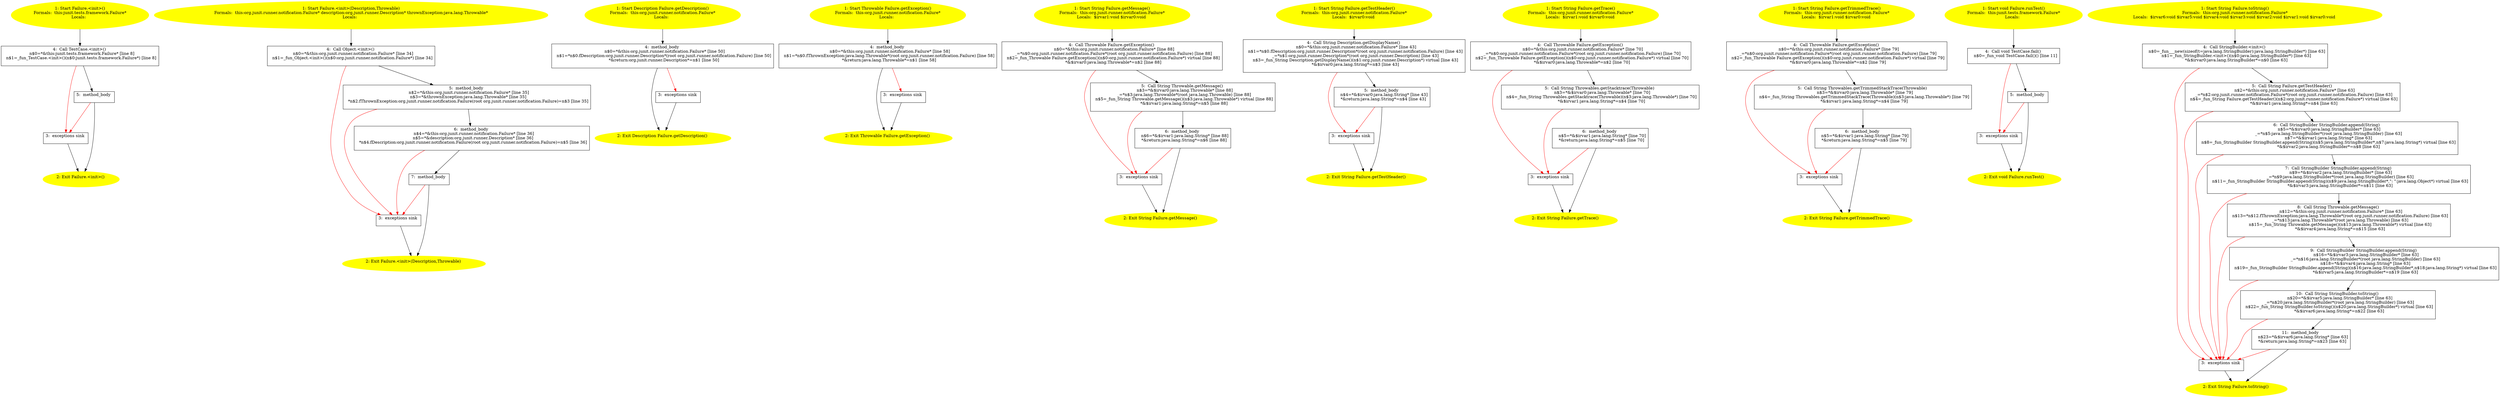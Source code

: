 /* @generated */
digraph cfg {
"junit.tests.framework.Failure.<init>().063569fd21e1d93a7128416f79867172_1" [label="1: Start Failure.<init>()\nFormals:  this:junit.tests.framework.Failure*\nLocals:  \n  " color=yellow style=filled]
	

	 "junit.tests.framework.Failure.<init>().063569fd21e1d93a7128416f79867172_1" -> "junit.tests.framework.Failure.<init>().063569fd21e1d93a7128416f79867172_4" ;
"junit.tests.framework.Failure.<init>().063569fd21e1d93a7128416f79867172_2" [label="2: Exit Failure.<init>() \n  " color=yellow style=filled]
	

"junit.tests.framework.Failure.<init>().063569fd21e1d93a7128416f79867172_3" [label="3:  exceptions sink \n  " shape="box"]
	

	 "junit.tests.framework.Failure.<init>().063569fd21e1d93a7128416f79867172_3" -> "junit.tests.framework.Failure.<init>().063569fd21e1d93a7128416f79867172_2" ;
"junit.tests.framework.Failure.<init>().063569fd21e1d93a7128416f79867172_4" [label="4:  Call TestCase.<init>() \n   n$0=*&this:junit.tests.framework.Failure* [line 8]\n  n$1=_fun_TestCase.<init>()(n$0:junit.tests.framework.Failure*) [line 8]\n " shape="box"]
	

	 "junit.tests.framework.Failure.<init>().063569fd21e1d93a7128416f79867172_4" -> "junit.tests.framework.Failure.<init>().063569fd21e1d93a7128416f79867172_5" ;
	 "junit.tests.framework.Failure.<init>().063569fd21e1d93a7128416f79867172_4" -> "junit.tests.framework.Failure.<init>().063569fd21e1d93a7128416f79867172_3" [color="red" ];
"junit.tests.framework.Failure.<init>().063569fd21e1d93a7128416f79867172_5" [label="5:  method_body \n  " shape="box"]
	

	 "junit.tests.framework.Failure.<init>().063569fd21e1d93a7128416f79867172_5" -> "junit.tests.framework.Failure.<init>().063569fd21e1d93a7128416f79867172_2" ;
	 "junit.tests.framework.Failure.<init>().063569fd21e1d93a7128416f79867172_5" -> "junit.tests.framework.Failure.<init>().063569fd21e1d93a7128416f79867172_3" [color="red" ];
"org.junit.runner.notification.Failure.<init>(org.junit.runner.Description,java.lang.Throwable).47a035ae2dd668e034be124e8cf17ed4_1" [label="1: Start Failure.<init>(Description,Throwable)\nFormals:  this:org.junit.runner.notification.Failure* description:org.junit.runner.Description* thrownException:java.lang.Throwable*\nLocals:  \n  " color=yellow style=filled]
	

	 "org.junit.runner.notification.Failure.<init>(org.junit.runner.Description,java.lang.Throwable).47a035ae2dd668e034be124e8cf17ed4_1" -> "org.junit.runner.notification.Failure.<init>(org.junit.runner.Description,java.lang.Throwable).47a035ae2dd668e034be124e8cf17ed4_4" ;
"org.junit.runner.notification.Failure.<init>(org.junit.runner.Description,java.lang.Throwable).47a035ae2dd668e034be124e8cf17ed4_2" [label="2: Exit Failure.<init>(Description,Throwable) \n  " color=yellow style=filled]
	

"org.junit.runner.notification.Failure.<init>(org.junit.runner.Description,java.lang.Throwable).47a035ae2dd668e034be124e8cf17ed4_3" [label="3:  exceptions sink \n  " shape="box"]
	

	 "org.junit.runner.notification.Failure.<init>(org.junit.runner.Description,java.lang.Throwable).47a035ae2dd668e034be124e8cf17ed4_3" -> "org.junit.runner.notification.Failure.<init>(org.junit.runner.Description,java.lang.Throwable).47a035ae2dd668e034be124e8cf17ed4_2" ;
"org.junit.runner.notification.Failure.<init>(org.junit.runner.Description,java.lang.Throwable).47a035ae2dd668e034be124e8cf17ed4_4" [label="4:  Call Object.<init>() \n   n$0=*&this:org.junit.runner.notification.Failure* [line 34]\n  n$1=_fun_Object.<init>()(n$0:org.junit.runner.notification.Failure*) [line 34]\n " shape="box"]
	

	 "org.junit.runner.notification.Failure.<init>(org.junit.runner.Description,java.lang.Throwable).47a035ae2dd668e034be124e8cf17ed4_4" -> "org.junit.runner.notification.Failure.<init>(org.junit.runner.Description,java.lang.Throwable).47a035ae2dd668e034be124e8cf17ed4_5" ;
	 "org.junit.runner.notification.Failure.<init>(org.junit.runner.Description,java.lang.Throwable).47a035ae2dd668e034be124e8cf17ed4_4" -> "org.junit.runner.notification.Failure.<init>(org.junit.runner.Description,java.lang.Throwable).47a035ae2dd668e034be124e8cf17ed4_3" [color="red" ];
"org.junit.runner.notification.Failure.<init>(org.junit.runner.Description,java.lang.Throwable).47a035ae2dd668e034be124e8cf17ed4_5" [label="5:  method_body \n   n$2=*&this:org.junit.runner.notification.Failure* [line 35]\n  n$3=*&thrownException:java.lang.Throwable* [line 35]\n  *n$2.fThrownException:org.junit.runner.notification.Failure(root org.junit.runner.notification.Failure)=n$3 [line 35]\n " shape="box"]
	

	 "org.junit.runner.notification.Failure.<init>(org.junit.runner.Description,java.lang.Throwable).47a035ae2dd668e034be124e8cf17ed4_5" -> "org.junit.runner.notification.Failure.<init>(org.junit.runner.Description,java.lang.Throwable).47a035ae2dd668e034be124e8cf17ed4_6" ;
	 "org.junit.runner.notification.Failure.<init>(org.junit.runner.Description,java.lang.Throwable).47a035ae2dd668e034be124e8cf17ed4_5" -> "org.junit.runner.notification.Failure.<init>(org.junit.runner.Description,java.lang.Throwable).47a035ae2dd668e034be124e8cf17ed4_3" [color="red" ];
"org.junit.runner.notification.Failure.<init>(org.junit.runner.Description,java.lang.Throwable).47a035ae2dd668e034be124e8cf17ed4_6" [label="6:  method_body \n   n$4=*&this:org.junit.runner.notification.Failure* [line 36]\n  n$5=*&description:org.junit.runner.Description* [line 36]\n  *n$4.fDescription:org.junit.runner.notification.Failure(root org.junit.runner.notification.Failure)=n$5 [line 36]\n " shape="box"]
	

	 "org.junit.runner.notification.Failure.<init>(org.junit.runner.Description,java.lang.Throwable).47a035ae2dd668e034be124e8cf17ed4_6" -> "org.junit.runner.notification.Failure.<init>(org.junit.runner.Description,java.lang.Throwable).47a035ae2dd668e034be124e8cf17ed4_7" ;
	 "org.junit.runner.notification.Failure.<init>(org.junit.runner.Description,java.lang.Throwable).47a035ae2dd668e034be124e8cf17ed4_6" -> "org.junit.runner.notification.Failure.<init>(org.junit.runner.Description,java.lang.Throwable).47a035ae2dd668e034be124e8cf17ed4_3" [color="red" ];
"org.junit.runner.notification.Failure.<init>(org.junit.runner.Description,java.lang.Throwable).47a035ae2dd668e034be124e8cf17ed4_7" [label="7:  method_body \n  " shape="box"]
	

	 "org.junit.runner.notification.Failure.<init>(org.junit.runner.Description,java.lang.Throwable).47a035ae2dd668e034be124e8cf17ed4_7" -> "org.junit.runner.notification.Failure.<init>(org.junit.runner.Description,java.lang.Throwable).47a035ae2dd668e034be124e8cf17ed4_2" ;
	 "org.junit.runner.notification.Failure.<init>(org.junit.runner.Description,java.lang.Throwable).47a035ae2dd668e034be124e8cf17ed4_7" -> "org.junit.runner.notification.Failure.<init>(org.junit.runner.Description,java.lang.Throwable).47a035ae2dd668e034be124e8cf17ed4_3" [color="red" ];
"org.junit.runner.notification.Failure.getDescription():org.junit.runner.Description.c29dd906066c6a8d98240ec2da7afffd_1" [label="1: Start Description Failure.getDescription()\nFormals:  this:org.junit.runner.notification.Failure*\nLocals:  \n  " color=yellow style=filled]
	

	 "org.junit.runner.notification.Failure.getDescription():org.junit.runner.Description.c29dd906066c6a8d98240ec2da7afffd_1" -> "org.junit.runner.notification.Failure.getDescription():org.junit.runner.Description.c29dd906066c6a8d98240ec2da7afffd_4" ;
"org.junit.runner.notification.Failure.getDescription():org.junit.runner.Description.c29dd906066c6a8d98240ec2da7afffd_2" [label="2: Exit Description Failure.getDescription() \n  " color=yellow style=filled]
	

"org.junit.runner.notification.Failure.getDescription():org.junit.runner.Description.c29dd906066c6a8d98240ec2da7afffd_3" [label="3:  exceptions sink \n  " shape="box"]
	

	 "org.junit.runner.notification.Failure.getDescription():org.junit.runner.Description.c29dd906066c6a8d98240ec2da7afffd_3" -> "org.junit.runner.notification.Failure.getDescription():org.junit.runner.Description.c29dd906066c6a8d98240ec2da7afffd_2" ;
"org.junit.runner.notification.Failure.getDescription():org.junit.runner.Description.c29dd906066c6a8d98240ec2da7afffd_4" [label="4:  method_body \n   n$0=*&this:org.junit.runner.notification.Failure* [line 50]\n  n$1=*n$0.fDescription:org.junit.runner.Description*(root org.junit.runner.notification.Failure) [line 50]\n  *&return:org.junit.runner.Description*=n$1 [line 50]\n " shape="box"]
	

	 "org.junit.runner.notification.Failure.getDescription():org.junit.runner.Description.c29dd906066c6a8d98240ec2da7afffd_4" -> "org.junit.runner.notification.Failure.getDescription():org.junit.runner.Description.c29dd906066c6a8d98240ec2da7afffd_2" ;
	 "org.junit.runner.notification.Failure.getDescription():org.junit.runner.Description.c29dd906066c6a8d98240ec2da7afffd_4" -> "org.junit.runner.notification.Failure.getDescription():org.junit.runner.Description.c29dd906066c6a8d98240ec2da7afffd_3" [color="red" ];
"org.junit.runner.notification.Failure.getException():java.lang.Throwable.be90523792b6dd1717eb49e41e307e6c_1" [label="1: Start Throwable Failure.getException()\nFormals:  this:org.junit.runner.notification.Failure*\nLocals:  \n  " color=yellow style=filled]
	

	 "org.junit.runner.notification.Failure.getException():java.lang.Throwable.be90523792b6dd1717eb49e41e307e6c_1" -> "org.junit.runner.notification.Failure.getException():java.lang.Throwable.be90523792b6dd1717eb49e41e307e6c_4" ;
"org.junit.runner.notification.Failure.getException():java.lang.Throwable.be90523792b6dd1717eb49e41e307e6c_2" [label="2: Exit Throwable Failure.getException() \n  " color=yellow style=filled]
	

"org.junit.runner.notification.Failure.getException():java.lang.Throwable.be90523792b6dd1717eb49e41e307e6c_3" [label="3:  exceptions sink \n  " shape="box"]
	

	 "org.junit.runner.notification.Failure.getException():java.lang.Throwable.be90523792b6dd1717eb49e41e307e6c_3" -> "org.junit.runner.notification.Failure.getException():java.lang.Throwable.be90523792b6dd1717eb49e41e307e6c_2" ;
"org.junit.runner.notification.Failure.getException():java.lang.Throwable.be90523792b6dd1717eb49e41e307e6c_4" [label="4:  method_body \n   n$0=*&this:org.junit.runner.notification.Failure* [line 58]\n  n$1=*n$0.fThrownException:java.lang.Throwable*(root org.junit.runner.notification.Failure) [line 58]\n  *&return:java.lang.Throwable*=n$1 [line 58]\n " shape="box"]
	

	 "org.junit.runner.notification.Failure.getException():java.lang.Throwable.be90523792b6dd1717eb49e41e307e6c_4" -> "org.junit.runner.notification.Failure.getException():java.lang.Throwable.be90523792b6dd1717eb49e41e307e6c_2" ;
	 "org.junit.runner.notification.Failure.getException():java.lang.Throwable.be90523792b6dd1717eb49e41e307e6c_4" -> "org.junit.runner.notification.Failure.getException():java.lang.Throwable.be90523792b6dd1717eb49e41e307e6c_3" [color="red" ];
"org.junit.runner.notification.Failure.getMessage():java.lang.String.ec35e8ac33f97fc920849b2e1fb48111_1" [label="1: Start String Failure.getMessage()\nFormals:  this:org.junit.runner.notification.Failure*\nLocals:  $irvar1:void $irvar0:void \n  " color=yellow style=filled]
	

	 "org.junit.runner.notification.Failure.getMessage():java.lang.String.ec35e8ac33f97fc920849b2e1fb48111_1" -> "org.junit.runner.notification.Failure.getMessage():java.lang.String.ec35e8ac33f97fc920849b2e1fb48111_4" ;
"org.junit.runner.notification.Failure.getMessage():java.lang.String.ec35e8ac33f97fc920849b2e1fb48111_2" [label="2: Exit String Failure.getMessage() \n  " color=yellow style=filled]
	

"org.junit.runner.notification.Failure.getMessage():java.lang.String.ec35e8ac33f97fc920849b2e1fb48111_3" [label="3:  exceptions sink \n  " shape="box"]
	

	 "org.junit.runner.notification.Failure.getMessage():java.lang.String.ec35e8ac33f97fc920849b2e1fb48111_3" -> "org.junit.runner.notification.Failure.getMessage():java.lang.String.ec35e8ac33f97fc920849b2e1fb48111_2" ;
"org.junit.runner.notification.Failure.getMessage():java.lang.String.ec35e8ac33f97fc920849b2e1fb48111_4" [label="4:  Call Throwable Failure.getException() \n   n$0=*&this:org.junit.runner.notification.Failure* [line 88]\n  _=*n$0:org.junit.runner.notification.Failure*(root org.junit.runner.notification.Failure) [line 88]\n  n$2=_fun_Throwable Failure.getException()(n$0:org.junit.runner.notification.Failure*) virtual [line 88]\n  *&$irvar0:java.lang.Throwable*=n$2 [line 88]\n " shape="box"]
	

	 "org.junit.runner.notification.Failure.getMessage():java.lang.String.ec35e8ac33f97fc920849b2e1fb48111_4" -> "org.junit.runner.notification.Failure.getMessage():java.lang.String.ec35e8ac33f97fc920849b2e1fb48111_5" ;
	 "org.junit.runner.notification.Failure.getMessage():java.lang.String.ec35e8ac33f97fc920849b2e1fb48111_4" -> "org.junit.runner.notification.Failure.getMessage():java.lang.String.ec35e8ac33f97fc920849b2e1fb48111_3" [color="red" ];
"org.junit.runner.notification.Failure.getMessage():java.lang.String.ec35e8ac33f97fc920849b2e1fb48111_5" [label="5:  Call String Throwable.getMessage() \n   n$3=*&$irvar0:java.lang.Throwable* [line 88]\n  _=*n$3:java.lang.Throwable*(root java.lang.Throwable) [line 88]\n  n$5=_fun_String Throwable.getMessage()(n$3:java.lang.Throwable*) virtual [line 88]\n  *&$irvar1:java.lang.String*=n$5 [line 88]\n " shape="box"]
	

	 "org.junit.runner.notification.Failure.getMessage():java.lang.String.ec35e8ac33f97fc920849b2e1fb48111_5" -> "org.junit.runner.notification.Failure.getMessage():java.lang.String.ec35e8ac33f97fc920849b2e1fb48111_6" ;
	 "org.junit.runner.notification.Failure.getMessage():java.lang.String.ec35e8ac33f97fc920849b2e1fb48111_5" -> "org.junit.runner.notification.Failure.getMessage():java.lang.String.ec35e8ac33f97fc920849b2e1fb48111_3" [color="red" ];
"org.junit.runner.notification.Failure.getMessage():java.lang.String.ec35e8ac33f97fc920849b2e1fb48111_6" [label="6:  method_body \n   n$6=*&$irvar1:java.lang.String* [line 88]\n  *&return:java.lang.String*=n$6 [line 88]\n " shape="box"]
	

	 "org.junit.runner.notification.Failure.getMessage():java.lang.String.ec35e8ac33f97fc920849b2e1fb48111_6" -> "org.junit.runner.notification.Failure.getMessage():java.lang.String.ec35e8ac33f97fc920849b2e1fb48111_2" ;
	 "org.junit.runner.notification.Failure.getMessage():java.lang.String.ec35e8ac33f97fc920849b2e1fb48111_6" -> "org.junit.runner.notification.Failure.getMessage():java.lang.String.ec35e8ac33f97fc920849b2e1fb48111_3" [color="red" ];
"org.junit.runner.notification.Failure.getTestHeader():java.lang.String.733cef1803b05922d3671fe058ba362b_1" [label="1: Start String Failure.getTestHeader()\nFormals:  this:org.junit.runner.notification.Failure*\nLocals:  $irvar0:void \n  " color=yellow style=filled]
	

	 "org.junit.runner.notification.Failure.getTestHeader():java.lang.String.733cef1803b05922d3671fe058ba362b_1" -> "org.junit.runner.notification.Failure.getTestHeader():java.lang.String.733cef1803b05922d3671fe058ba362b_4" ;
"org.junit.runner.notification.Failure.getTestHeader():java.lang.String.733cef1803b05922d3671fe058ba362b_2" [label="2: Exit String Failure.getTestHeader() \n  " color=yellow style=filled]
	

"org.junit.runner.notification.Failure.getTestHeader():java.lang.String.733cef1803b05922d3671fe058ba362b_3" [label="3:  exceptions sink \n  " shape="box"]
	

	 "org.junit.runner.notification.Failure.getTestHeader():java.lang.String.733cef1803b05922d3671fe058ba362b_3" -> "org.junit.runner.notification.Failure.getTestHeader():java.lang.String.733cef1803b05922d3671fe058ba362b_2" ;
"org.junit.runner.notification.Failure.getTestHeader():java.lang.String.733cef1803b05922d3671fe058ba362b_4" [label="4:  Call String Description.getDisplayName() \n   n$0=*&this:org.junit.runner.notification.Failure* [line 43]\n  n$1=*n$0.fDescription:org.junit.runner.Description*(root org.junit.runner.notification.Failure) [line 43]\n  _=*n$1:org.junit.runner.Description*(root org.junit.runner.Description) [line 43]\n  n$3=_fun_String Description.getDisplayName()(n$1:org.junit.runner.Description*) virtual [line 43]\n  *&$irvar0:java.lang.String*=n$3 [line 43]\n " shape="box"]
	

	 "org.junit.runner.notification.Failure.getTestHeader():java.lang.String.733cef1803b05922d3671fe058ba362b_4" -> "org.junit.runner.notification.Failure.getTestHeader():java.lang.String.733cef1803b05922d3671fe058ba362b_5" ;
	 "org.junit.runner.notification.Failure.getTestHeader():java.lang.String.733cef1803b05922d3671fe058ba362b_4" -> "org.junit.runner.notification.Failure.getTestHeader():java.lang.String.733cef1803b05922d3671fe058ba362b_3" [color="red" ];
"org.junit.runner.notification.Failure.getTestHeader():java.lang.String.733cef1803b05922d3671fe058ba362b_5" [label="5:  method_body \n   n$4=*&$irvar0:java.lang.String* [line 43]\n  *&return:java.lang.String*=n$4 [line 43]\n " shape="box"]
	

	 "org.junit.runner.notification.Failure.getTestHeader():java.lang.String.733cef1803b05922d3671fe058ba362b_5" -> "org.junit.runner.notification.Failure.getTestHeader():java.lang.String.733cef1803b05922d3671fe058ba362b_2" ;
	 "org.junit.runner.notification.Failure.getTestHeader():java.lang.String.733cef1803b05922d3671fe058ba362b_5" -> "org.junit.runner.notification.Failure.getTestHeader():java.lang.String.733cef1803b05922d3671fe058ba362b_3" [color="red" ];
"org.junit.runner.notification.Failure.getTrace():java.lang.String.82bf8f8ad488cfdc6767e62825343e42_1" [label="1: Start String Failure.getTrace()\nFormals:  this:org.junit.runner.notification.Failure*\nLocals:  $irvar1:void $irvar0:void \n  " color=yellow style=filled]
	

	 "org.junit.runner.notification.Failure.getTrace():java.lang.String.82bf8f8ad488cfdc6767e62825343e42_1" -> "org.junit.runner.notification.Failure.getTrace():java.lang.String.82bf8f8ad488cfdc6767e62825343e42_4" ;
"org.junit.runner.notification.Failure.getTrace():java.lang.String.82bf8f8ad488cfdc6767e62825343e42_2" [label="2: Exit String Failure.getTrace() \n  " color=yellow style=filled]
	

"org.junit.runner.notification.Failure.getTrace():java.lang.String.82bf8f8ad488cfdc6767e62825343e42_3" [label="3:  exceptions sink \n  " shape="box"]
	

	 "org.junit.runner.notification.Failure.getTrace():java.lang.String.82bf8f8ad488cfdc6767e62825343e42_3" -> "org.junit.runner.notification.Failure.getTrace():java.lang.String.82bf8f8ad488cfdc6767e62825343e42_2" ;
"org.junit.runner.notification.Failure.getTrace():java.lang.String.82bf8f8ad488cfdc6767e62825343e42_4" [label="4:  Call Throwable Failure.getException() \n   n$0=*&this:org.junit.runner.notification.Failure* [line 70]\n  _=*n$0:org.junit.runner.notification.Failure*(root org.junit.runner.notification.Failure) [line 70]\n  n$2=_fun_Throwable Failure.getException()(n$0:org.junit.runner.notification.Failure*) virtual [line 70]\n  *&$irvar0:java.lang.Throwable*=n$2 [line 70]\n " shape="box"]
	

	 "org.junit.runner.notification.Failure.getTrace():java.lang.String.82bf8f8ad488cfdc6767e62825343e42_4" -> "org.junit.runner.notification.Failure.getTrace():java.lang.String.82bf8f8ad488cfdc6767e62825343e42_5" ;
	 "org.junit.runner.notification.Failure.getTrace():java.lang.String.82bf8f8ad488cfdc6767e62825343e42_4" -> "org.junit.runner.notification.Failure.getTrace():java.lang.String.82bf8f8ad488cfdc6767e62825343e42_3" [color="red" ];
"org.junit.runner.notification.Failure.getTrace():java.lang.String.82bf8f8ad488cfdc6767e62825343e42_5" [label="5:  Call String Throwables.getStacktrace(Throwable) \n   n$3=*&$irvar0:java.lang.Throwable* [line 70]\n  n$4=_fun_String Throwables.getStacktrace(Throwable)(n$3:java.lang.Throwable*) [line 70]\n  *&$irvar1:java.lang.String*=n$4 [line 70]\n " shape="box"]
	

	 "org.junit.runner.notification.Failure.getTrace():java.lang.String.82bf8f8ad488cfdc6767e62825343e42_5" -> "org.junit.runner.notification.Failure.getTrace():java.lang.String.82bf8f8ad488cfdc6767e62825343e42_6" ;
	 "org.junit.runner.notification.Failure.getTrace():java.lang.String.82bf8f8ad488cfdc6767e62825343e42_5" -> "org.junit.runner.notification.Failure.getTrace():java.lang.String.82bf8f8ad488cfdc6767e62825343e42_3" [color="red" ];
"org.junit.runner.notification.Failure.getTrace():java.lang.String.82bf8f8ad488cfdc6767e62825343e42_6" [label="6:  method_body \n   n$5=*&$irvar1:java.lang.String* [line 70]\n  *&return:java.lang.String*=n$5 [line 70]\n " shape="box"]
	

	 "org.junit.runner.notification.Failure.getTrace():java.lang.String.82bf8f8ad488cfdc6767e62825343e42_6" -> "org.junit.runner.notification.Failure.getTrace():java.lang.String.82bf8f8ad488cfdc6767e62825343e42_2" ;
	 "org.junit.runner.notification.Failure.getTrace():java.lang.String.82bf8f8ad488cfdc6767e62825343e42_6" -> "org.junit.runner.notification.Failure.getTrace():java.lang.String.82bf8f8ad488cfdc6767e62825343e42_3" [color="red" ];
"org.junit.runner.notification.Failure.getTrimmedTrace():java.lang.String.f520b811bc2bbb7f05bfcd1ea1c25efb_1" [label="1: Start String Failure.getTrimmedTrace()\nFormals:  this:org.junit.runner.notification.Failure*\nLocals:  $irvar1:void $irvar0:void \n  " color=yellow style=filled]
	

	 "org.junit.runner.notification.Failure.getTrimmedTrace():java.lang.String.f520b811bc2bbb7f05bfcd1ea1c25efb_1" -> "org.junit.runner.notification.Failure.getTrimmedTrace():java.lang.String.f520b811bc2bbb7f05bfcd1ea1c25efb_4" ;
"org.junit.runner.notification.Failure.getTrimmedTrace():java.lang.String.f520b811bc2bbb7f05bfcd1ea1c25efb_2" [label="2: Exit String Failure.getTrimmedTrace() \n  " color=yellow style=filled]
	

"org.junit.runner.notification.Failure.getTrimmedTrace():java.lang.String.f520b811bc2bbb7f05bfcd1ea1c25efb_3" [label="3:  exceptions sink \n  " shape="box"]
	

	 "org.junit.runner.notification.Failure.getTrimmedTrace():java.lang.String.f520b811bc2bbb7f05bfcd1ea1c25efb_3" -> "org.junit.runner.notification.Failure.getTrimmedTrace():java.lang.String.f520b811bc2bbb7f05bfcd1ea1c25efb_2" ;
"org.junit.runner.notification.Failure.getTrimmedTrace():java.lang.String.f520b811bc2bbb7f05bfcd1ea1c25efb_4" [label="4:  Call Throwable Failure.getException() \n   n$0=*&this:org.junit.runner.notification.Failure* [line 79]\n  _=*n$0:org.junit.runner.notification.Failure*(root org.junit.runner.notification.Failure) [line 79]\n  n$2=_fun_Throwable Failure.getException()(n$0:org.junit.runner.notification.Failure*) virtual [line 79]\n  *&$irvar0:java.lang.Throwable*=n$2 [line 79]\n " shape="box"]
	

	 "org.junit.runner.notification.Failure.getTrimmedTrace():java.lang.String.f520b811bc2bbb7f05bfcd1ea1c25efb_4" -> "org.junit.runner.notification.Failure.getTrimmedTrace():java.lang.String.f520b811bc2bbb7f05bfcd1ea1c25efb_5" ;
	 "org.junit.runner.notification.Failure.getTrimmedTrace():java.lang.String.f520b811bc2bbb7f05bfcd1ea1c25efb_4" -> "org.junit.runner.notification.Failure.getTrimmedTrace():java.lang.String.f520b811bc2bbb7f05bfcd1ea1c25efb_3" [color="red" ];
"org.junit.runner.notification.Failure.getTrimmedTrace():java.lang.String.f520b811bc2bbb7f05bfcd1ea1c25efb_5" [label="5:  Call String Throwables.getTrimmedStackTrace(Throwable) \n   n$3=*&$irvar0:java.lang.Throwable* [line 79]\n  n$4=_fun_String Throwables.getTrimmedStackTrace(Throwable)(n$3:java.lang.Throwable*) [line 79]\n  *&$irvar1:java.lang.String*=n$4 [line 79]\n " shape="box"]
	

	 "org.junit.runner.notification.Failure.getTrimmedTrace():java.lang.String.f520b811bc2bbb7f05bfcd1ea1c25efb_5" -> "org.junit.runner.notification.Failure.getTrimmedTrace():java.lang.String.f520b811bc2bbb7f05bfcd1ea1c25efb_6" ;
	 "org.junit.runner.notification.Failure.getTrimmedTrace():java.lang.String.f520b811bc2bbb7f05bfcd1ea1c25efb_5" -> "org.junit.runner.notification.Failure.getTrimmedTrace():java.lang.String.f520b811bc2bbb7f05bfcd1ea1c25efb_3" [color="red" ];
"org.junit.runner.notification.Failure.getTrimmedTrace():java.lang.String.f520b811bc2bbb7f05bfcd1ea1c25efb_6" [label="6:  method_body \n   n$5=*&$irvar1:java.lang.String* [line 79]\n  *&return:java.lang.String*=n$5 [line 79]\n " shape="box"]
	

	 "org.junit.runner.notification.Failure.getTrimmedTrace():java.lang.String.f520b811bc2bbb7f05bfcd1ea1c25efb_6" -> "org.junit.runner.notification.Failure.getTrimmedTrace():java.lang.String.f520b811bc2bbb7f05bfcd1ea1c25efb_2" ;
	 "org.junit.runner.notification.Failure.getTrimmedTrace():java.lang.String.f520b811bc2bbb7f05bfcd1ea1c25efb_6" -> "org.junit.runner.notification.Failure.getTrimmedTrace():java.lang.String.f520b811bc2bbb7f05bfcd1ea1c25efb_3" [color="red" ];
"junit.tests.framework.Failure.runTest():void.9244e3395ba81efe8c61970dbe0f8b1f_1" [label="1: Start void Failure.runTest()\nFormals:  this:junit.tests.framework.Failure*\nLocals:  \n  " color=yellow style=filled]
	

	 "junit.tests.framework.Failure.runTest():void.9244e3395ba81efe8c61970dbe0f8b1f_1" -> "junit.tests.framework.Failure.runTest():void.9244e3395ba81efe8c61970dbe0f8b1f_4" ;
"junit.tests.framework.Failure.runTest():void.9244e3395ba81efe8c61970dbe0f8b1f_2" [label="2: Exit void Failure.runTest() \n  " color=yellow style=filled]
	

"junit.tests.framework.Failure.runTest():void.9244e3395ba81efe8c61970dbe0f8b1f_3" [label="3:  exceptions sink \n  " shape="box"]
	

	 "junit.tests.framework.Failure.runTest():void.9244e3395ba81efe8c61970dbe0f8b1f_3" -> "junit.tests.framework.Failure.runTest():void.9244e3395ba81efe8c61970dbe0f8b1f_2" ;
"junit.tests.framework.Failure.runTest():void.9244e3395ba81efe8c61970dbe0f8b1f_4" [label="4:  Call void TestCase.fail() \n   n$0=_fun_void TestCase.fail()() [line 11]\n " shape="box"]
	

	 "junit.tests.framework.Failure.runTest():void.9244e3395ba81efe8c61970dbe0f8b1f_4" -> "junit.tests.framework.Failure.runTest():void.9244e3395ba81efe8c61970dbe0f8b1f_5" ;
	 "junit.tests.framework.Failure.runTest():void.9244e3395ba81efe8c61970dbe0f8b1f_4" -> "junit.tests.framework.Failure.runTest():void.9244e3395ba81efe8c61970dbe0f8b1f_3" [color="red" ];
"junit.tests.framework.Failure.runTest():void.9244e3395ba81efe8c61970dbe0f8b1f_5" [label="5:  method_body \n  " shape="box"]
	

	 "junit.tests.framework.Failure.runTest():void.9244e3395ba81efe8c61970dbe0f8b1f_5" -> "junit.tests.framework.Failure.runTest():void.9244e3395ba81efe8c61970dbe0f8b1f_2" ;
	 "junit.tests.framework.Failure.runTest():void.9244e3395ba81efe8c61970dbe0f8b1f_5" -> "junit.tests.framework.Failure.runTest():void.9244e3395ba81efe8c61970dbe0f8b1f_3" [color="red" ];
"org.junit.runner.notification.Failure.toString():java.lang.String.ab7b569f2edfb45f1148eb4d5ff8e0fe_1" [label="1: Start String Failure.toString()\nFormals:  this:org.junit.runner.notification.Failure*\nLocals:  $irvar6:void $irvar5:void $irvar4:void $irvar3:void $irvar2:void $irvar1:void $irvar0:void \n  " color=yellow style=filled]
	

	 "org.junit.runner.notification.Failure.toString():java.lang.String.ab7b569f2edfb45f1148eb4d5ff8e0fe_1" -> "org.junit.runner.notification.Failure.toString():java.lang.String.ab7b569f2edfb45f1148eb4d5ff8e0fe_4" ;
"org.junit.runner.notification.Failure.toString():java.lang.String.ab7b569f2edfb45f1148eb4d5ff8e0fe_2" [label="2: Exit String Failure.toString() \n  " color=yellow style=filled]
	

"org.junit.runner.notification.Failure.toString():java.lang.String.ab7b569f2edfb45f1148eb4d5ff8e0fe_3" [label="3:  exceptions sink \n  " shape="box"]
	

	 "org.junit.runner.notification.Failure.toString():java.lang.String.ab7b569f2edfb45f1148eb4d5ff8e0fe_3" -> "org.junit.runner.notification.Failure.toString():java.lang.String.ab7b569f2edfb45f1148eb4d5ff8e0fe_2" ;
"org.junit.runner.notification.Failure.toString():java.lang.String.ab7b569f2edfb45f1148eb4d5ff8e0fe_4" [label="4:  Call StringBuilder.<init>() \n   n$0=_fun___new(sizeof(t=java.lang.StringBuilder):java.lang.StringBuilder*) [line 63]\n  n$1=_fun_StringBuilder.<init>()(n$0:java.lang.StringBuilder*) [line 63]\n  *&$irvar0:java.lang.StringBuilder*=n$0 [line 63]\n " shape="box"]
	

	 "org.junit.runner.notification.Failure.toString():java.lang.String.ab7b569f2edfb45f1148eb4d5ff8e0fe_4" -> "org.junit.runner.notification.Failure.toString():java.lang.String.ab7b569f2edfb45f1148eb4d5ff8e0fe_5" ;
	 "org.junit.runner.notification.Failure.toString():java.lang.String.ab7b569f2edfb45f1148eb4d5ff8e0fe_4" -> "org.junit.runner.notification.Failure.toString():java.lang.String.ab7b569f2edfb45f1148eb4d5ff8e0fe_3" [color="red" ];
"org.junit.runner.notification.Failure.toString():java.lang.String.ab7b569f2edfb45f1148eb4d5ff8e0fe_5" [label="5:  Call String Failure.getTestHeader() \n   n$2=*&this:org.junit.runner.notification.Failure* [line 63]\n  _=*n$2:org.junit.runner.notification.Failure*(root org.junit.runner.notification.Failure) [line 63]\n  n$4=_fun_String Failure.getTestHeader()(n$2:org.junit.runner.notification.Failure*) virtual [line 63]\n  *&$irvar1:java.lang.String*=n$4 [line 63]\n " shape="box"]
	

	 "org.junit.runner.notification.Failure.toString():java.lang.String.ab7b569f2edfb45f1148eb4d5ff8e0fe_5" -> "org.junit.runner.notification.Failure.toString():java.lang.String.ab7b569f2edfb45f1148eb4d5ff8e0fe_6" ;
	 "org.junit.runner.notification.Failure.toString():java.lang.String.ab7b569f2edfb45f1148eb4d5ff8e0fe_5" -> "org.junit.runner.notification.Failure.toString():java.lang.String.ab7b569f2edfb45f1148eb4d5ff8e0fe_3" [color="red" ];
"org.junit.runner.notification.Failure.toString():java.lang.String.ab7b569f2edfb45f1148eb4d5ff8e0fe_6" [label="6:  Call StringBuilder StringBuilder.append(String) \n   n$5=*&$irvar0:java.lang.StringBuilder* [line 63]\n  _=*n$5:java.lang.StringBuilder*(root java.lang.StringBuilder) [line 63]\n  n$7=*&$irvar1:java.lang.String* [line 63]\n  n$8=_fun_StringBuilder StringBuilder.append(String)(n$5:java.lang.StringBuilder*,n$7:java.lang.String*) virtual [line 63]\n  *&$irvar2:java.lang.StringBuilder*=n$8 [line 63]\n " shape="box"]
	

	 "org.junit.runner.notification.Failure.toString():java.lang.String.ab7b569f2edfb45f1148eb4d5ff8e0fe_6" -> "org.junit.runner.notification.Failure.toString():java.lang.String.ab7b569f2edfb45f1148eb4d5ff8e0fe_7" ;
	 "org.junit.runner.notification.Failure.toString():java.lang.String.ab7b569f2edfb45f1148eb4d5ff8e0fe_6" -> "org.junit.runner.notification.Failure.toString():java.lang.String.ab7b569f2edfb45f1148eb4d5ff8e0fe_3" [color="red" ];
"org.junit.runner.notification.Failure.toString():java.lang.String.ab7b569f2edfb45f1148eb4d5ff8e0fe_7" [label="7:  Call StringBuilder StringBuilder.append(String) \n   n$9=*&$irvar2:java.lang.StringBuilder* [line 63]\n  _=*n$9:java.lang.StringBuilder*(root java.lang.StringBuilder) [line 63]\n  n$11=_fun_StringBuilder StringBuilder.append(String)(n$9:java.lang.StringBuilder*,\": \":java.lang.Object*) virtual [line 63]\n  *&$irvar3:java.lang.StringBuilder*=n$11 [line 63]\n " shape="box"]
	

	 "org.junit.runner.notification.Failure.toString():java.lang.String.ab7b569f2edfb45f1148eb4d5ff8e0fe_7" -> "org.junit.runner.notification.Failure.toString():java.lang.String.ab7b569f2edfb45f1148eb4d5ff8e0fe_8" ;
	 "org.junit.runner.notification.Failure.toString():java.lang.String.ab7b569f2edfb45f1148eb4d5ff8e0fe_7" -> "org.junit.runner.notification.Failure.toString():java.lang.String.ab7b569f2edfb45f1148eb4d5ff8e0fe_3" [color="red" ];
"org.junit.runner.notification.Failure.toString():java.lang.String.ab7b569f2edfb45f1148eb4d5ff8e0fe_8" [label="8:  Call String Throwable.getMessage() \n   n$12=*&this:org.junit.runner.notification.Failure* [line 63]\n  n$13=*n$12.fThrownException:java.lang.Throwable*(root org.junit.runner.notification.Failure) [line 63]\n  _=*n$13:java.lang.Throwable*(root java.lang.Throwable) [line 63]\n  n$15=_fun_String Throwable.getMessage()(n$13:java.lang.Throwable*) virtual [line 63]\n  *&$irvar4:java.lang.String*=n$15 [line 63]\n " shape="box"]
	

	 "org.junit.runner.notification.Failure.toString():java.lang.String.ab7b569f2edfb45f1148eb4d5ff8e0fe_8" -> "org.junit.runner.notification.Failure.toString():java.lang.String.ab7b569f2edfb45f1148eb4d5ff8e0fe_9" ;
	 "org.junit.runner.notification.Failure.toString():java.lang.String.ab7b569f2edfb45f1148eb4d5ff8e0fe_8" -> "org.junit.runner.notification.Failure.toString():java.lang.String.ab7b569f2edfb45f1148eb4d5ff8e0fe_3" [color="red" ];
"org.junit.runner.notification.Failure.toString():java.lang.String.ab7b569f2edfb45f1148eb4d5ff8e0fe_9" [label="9:  Call StringBuilder StringBuilder.append(String) \n   n$16=*&$irvar3:java.lang.StringBuilder* [line 63]\n  _=*n$16:java.lang.StringBuilder*(root java.lang.StringBuilder) [line 63]\n  n$18=*&$irvar4:java.lang.String* [line 63]\n  n$19=_fun_StringBuilder StringBuilder.append(String)(n$16:java.lang.StringBuilder*,n$18:java.lang.String*) virtual [line 63]\n  *&$irvar5:java.lang.StringBuilder*=n$19 [line 63]\n " shape="box"]
	

	 "org.junit.runner.notification.Failure.toString():java.lang.String.ab7b569f2edfb45f1148eb4d5ff8e0fe_9" -> "org.junit.runner.notification.Failure.toString():java.lang.String.ab7b569f2edfb45f1148eb4d5ff8e0fe_10" ;
	 "org.junit.runner.notification.Failure.toString():java.lang.String.ab7b569f2edfb45f1148eb4d5ff8e0fe_9" -> "org.junit.runner.notification.Failure.toString():java.lang.String.ab7b569f2edfb45f1148eb4d5ff8e0fe_3" [color="red" ];
"org.junit.runner.notification.Failure.toString():java.lang.String.ab7b569f2edfb45f1148eb4d5ff8e0fe_10" [label="10:  Call String StringBuilder.toString() \n   n$20=*&$irvar5:java.lang.StringBuilder* [line 63]\n  _=*n$20:java.lang.StringBuilder*(root java.lang.StringBuilder) [line 63]\n  n$22=_fun_String StringBuilder.toString()(n$20:java.lang.StringBuilder*) virtual [line 63]\n  *&$irvar6:java.lang.String*=n$22 [line 63]\n " shape="box"]
	

	 "org.junit.runner.notification.Failure.toString():java.lang.String.ab7b569f2edfb45f1148eb4d5ff8e0fe_10" -> "org.junit.runner.notification.Failure.toString():java.lang.String.ab7b569f2edfb45f1148eb4d5ff8e0fe_11" ;
	 "org.junit.runner.notification.Failure.toString():java.lang.String.ab7b569f2edfb45f1148eb4d5ff8e0fe_10" -> "org.junit.runner.notification.Failure.toString():java.lang.String.ab7b569f2edfb45f1148eb4d5ff8e0fe_3" [color="red" ];
"org.junit.runner.notification.Failure.toString():java.lang.String.ab7b569f2edfb45f1148eb4d5ff8e0fe_11" [label="11:  method_body \n   n$23=*&$irvar6:java.lang.String* [line 63]\n  *&return:java.lang.String*=n$23 [line 63]\n " shape="box"]
	

	 "org.junit.runner.notification.Failure.toString():java.lang.String.ab7b569f2edfb45f1148eb4d5ff8e0fe_11" -> "org.junit.runner.notification.Failure.toString():java.lang.String.ab7b569f2edfb45f1148eb4d5ff8e0fe_2" ;
	 "org.junit.runner.notification.Failure.toString():java.lang.String.ab7b569f2edfb45f1148eb4d5ff8e0fe_11" -> "org.junit.runner.notification.Failure.toString():java.lang.String.ab7b569f2edfb45f1148eb4d5ff8e0fe_3" [color="red" ];
}

